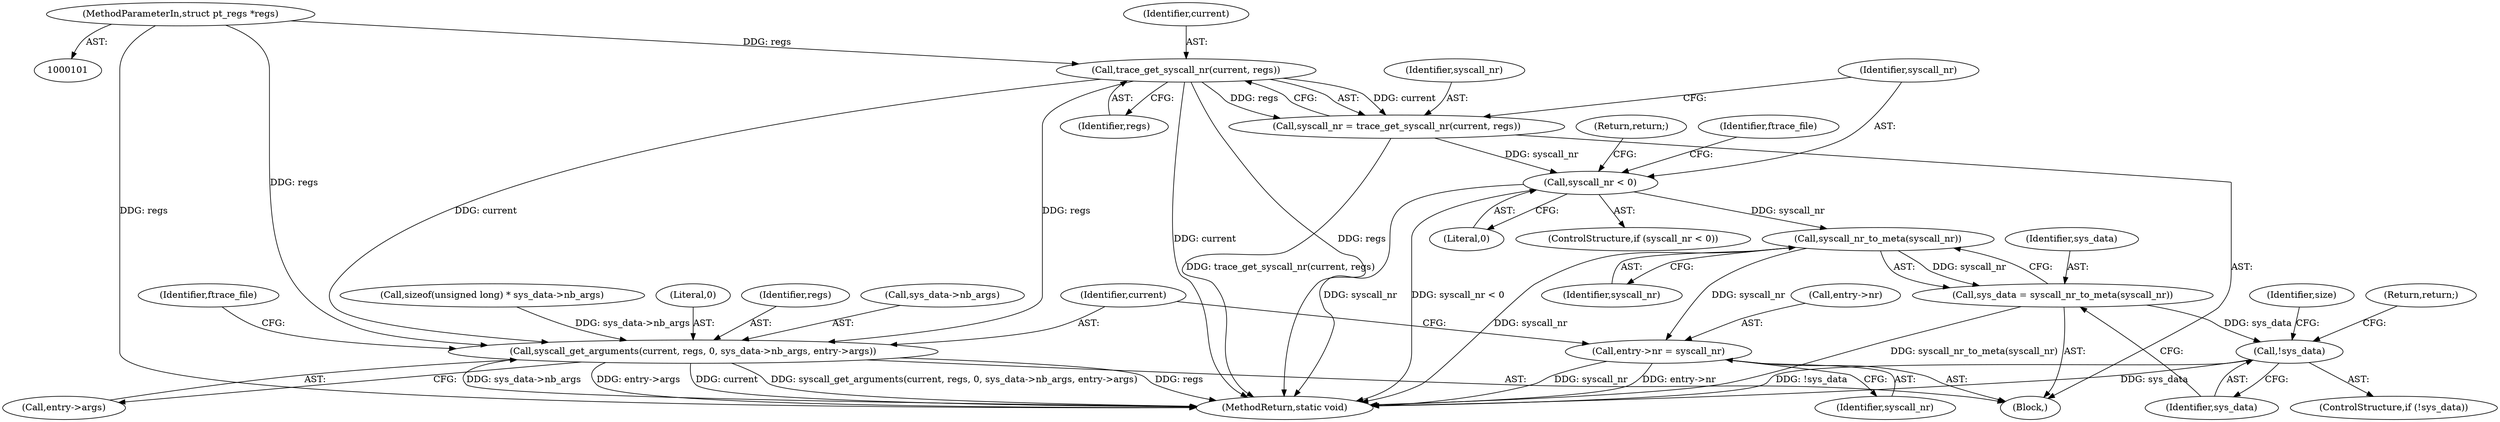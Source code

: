 digraph "0_linux_086ba77a6db00ed858ff07451bedee197df868c9@pointer" {
"1000103" [label="(MethodParameterIn,struct pt_regs *regs)"];
"1000121" [label="(Call,trace_get_syscall_nr(current, regs))"];
"1000119" [label="(Call,syscall_nr = trace_get_syscall_nr(current, regs))"];
"1000125" [label="(Call,syscall_nr < 0)"];
"1000147" [label="(Call,syscall_nr_to_meta(syscall_nr))"];
"1000145" [label="(Call,sys_data = syscall_nr_to_meta(syscall_nr))"];
"1000150" [label="(Call,!sys_data)"];
"1000199" [label="(Call,entry->nr = syscall_nr)"];
"1000204" [label="(Call,syscall_get_arguments(current, regs, 0, sys_data->nb_args, entry->args))"];
"1000121" [label="(Call,trace_get_syscall_nr(current, regs))"];
"1000206" [label="(Identifier,regs)"];
"1000204" [label="(Call,syscall_get_arguments(current, regs, 0, sys_data->nb_args, entry->args))"];
"1000208" [label="(Call,sys_data->nb_args)"];
"1000126" [label="(Identifier,syscall_nr)"];
"1000151" [label="(Identifier,sys_data)"];
"1000211" [label="(Call,entry->args)"];
"1000124" [label="(ControlStructure,if (syscall_nr < 0))"];
"1000148" [label="(Identifier,syscall_nr)"];
"1000147" [label="(Call,syscall_nr_to_meta(syscall_nr))"];
"1000145" [label="(Call,sys_data = syscall_nr_to_meta(syscall_nr))"];
"1000130" [label="(Identifier,ftrace_file)"];
"1000103" [label="(MethodParameterIn,struct pt_regs *regs)"];
"1000105" [label="(Block,)"];
"1000221" [label="(MethodReturn,static void)"];
"1000146" [label="(Identifier,sys_data)"];
"1000122" [label="(Identifier,current)"];
"1000215" [label="(Identifier,ftrace_file)"];
"1000199" [label="(Call,entry->nr = syscall_nr)"];
"1000205" [label="(Identifier,current)"];
"1000150" [label="(Call,!sys_data)"];
"1000200" [label="(Call,entry->nr)"];
"1000119" [label="(Call,syscall_nr = trace_get_syscall_nr(current, regs))"];
"1000149" [label="(ControlStructure,if (!sys_data))"];
"1000120" [label="(Identifier,syscall_nr)"];
"1000159" [label="(Call,sizeof(unsigned long) * sys_data->nb_args)"];
"1000127" [label="(Literal,0)"];
"1000154" [label="(Identifier,size)"];
"1000123" [label="(Identifier,regs)"];
"1000152" [label="(Return,return;)"];
"1000203" [label="(Identifier,syscall_nr)"];
"1000125" [label="(Call,syscall_nr < 0)"];
"1000128" [label="(Return,return;)"];
"1000207" [label="(Literal,0)"];
"1000103" -> "1000101"  [label="AST: "];
"1000103" -> "1000221"  [label="DDG: regs"];
"1000103" -> "1000121"  [label="DDG: regs"];
"1000103" -> "1000204"  [label="DDG: regs"];
"1000121" -> "1000119"  [label="AST: "];
"1000121" -> "1000123"  [label="CFG: "];
"1000122" -> "1000121"  [label="AST: "];
"1000123" -> "1000121"  [label="AST: "];
"1000119" -> "1000121"  [label="CFG: "];
"1000121" -> "1000221"  [label="DDG: regs"];
"1000121" -> "1000221"  [label="DDG: current"];
"1000121" -> "1000119"  [label="DDG: current"];
"1000121" -> "1000119"  [label="DDG: regs"];
"1000121" -> "1000204"  [label="DDG: current"];
"1000121" -> "1000204"  [label="DDG: regs"];
"1000119" -> "1000105"  [label="AST: "];
"1000120" -> "1000119"  [label="AST: "];
"1000126" -> "1000119"  [label="CFG: "];
"1000119" -> "1000221"  [label="DDG: trace_get_syscall_nr(current, regs)"];
"1000119" -> "1000125"  [label="DDG: syscall_nr"];
"1000125" -> "1000124"  [label="AST: "];
"1000125" -> "1000127"  [label="CFG: "];
"1000126" -> "1000125"  [label="AST: "];
"1000127" -> "1000125"  [label="AST: "];
"1000128" -> "1000125"  [label="CFG: "];
"1000130" -> "1000125"  [label="CFG: "];
"1000125" -> "1000221"  [label="DDG: syscall_nr"];
"1000125" -> "1000221"  [label="DDG: syscall_nr < 0"];
"1000125" -> "1000147"  [label="DDG: syscall_nr"];
"1000147" -> "1000145"  [label="AST: "];
"1000147" -> "1000148"  [label="CFG: "];
"1000148" -> "1000147"  [label="AST: "];
"1000145" -> "1000147"  [label="CFG: "];
"1000147" -> "1000221"  [label="DDG: syscall_nr"];
"1000147" -> "1000145"  [label="DDG: syscall_nr"];
"1000147" -> "1000199"  [label="DDG: syscall_nr"];
"1000145" -> "1000105"  [label="AST: "];
"1000146" -> "1000145"  [label="AST: "];
"1000151" -> "1000145"  [label="CFG: "];
"1000145" -> "1000221"  [label="DDG: syscall_nr_to_meta(syscall_nr)"];
"1000145" -> "1000150"  [label="DDG: sys_data"];
"1000150" -> "1000149"  [label="AST: "];
"1000150" -> "1000151"  [label="CFG: "];
"1000151" -> "1000150"  [label="AST: "];
"1000152" -> "1000150"  [label="CFG: "];
"1000154" -> "1000150"  [label="CFG: "];
"1000150" -> "1000221"  [label="DDG: sys_data"];
"1000150" -> "1000221"  [label="DDG: !sys_data"];
"1000199" -> "1000105"  [label="AST: "];
"1000199" -> "1000203"  [label="CFG: "];
"1000200" -> "1000199"  [label="AST: "];
"1000203" -> "1000199"  [label="AST: "];
"1000205" -> "1000199"  [label="CFG: "];
"1000199" -> "1000221"  [label="DDG: entry->nr"];
"1000199" -> "1000221"  [label="DDG: syscall_nr"];
"1000204" -> "1000105"  [label="AST: "];
"1000204" -> "1000211"  [label="CFG: "];
"1000205" -> "1000204"  [label="AST: "];
"1000206" -> "1000204"  [label="AST: "];
"1000207" -> "1000204"  [label="AST: "];
"1000208" -> "1000204"  [label="AST: "];
"1000211" -> "1000204"  [label="AST: "];
"1000215" -> "1000204"  [label="CFG: "];
"1000204" -> "1000221"  [label="DDG: regs"];
"1000204" -> "1000221"  [label="DDG: sys_data->nb_args"];
"1000204" -> "1000221"  [label="DDG: entry->args"];
"1000204" -> "1000221"  [label="DDG: current"];
"1000204" -> "1000221"  [label="DDG: syscall_get_arguments(current, regs, 0, sys_data->nb_args, entry->args)"];
"1000159" -> "1000204"  [label="DDG: sys_data->nb_args"];
}
